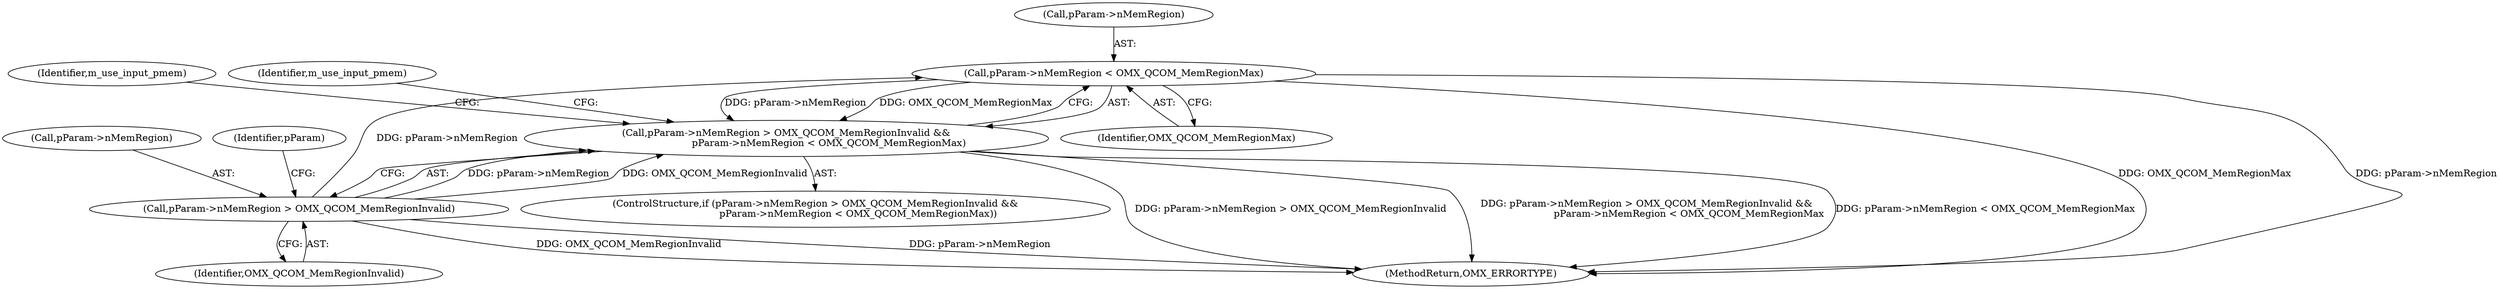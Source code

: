 digraph "0_Android_560ccdb509a7b86186fac0fce1b25bd9a3e6a6e8_7@pointer" {
"1002000" [label="(Call,pParam->nMemRegion < OMX_QCOM_MemRegionMax)"];
"1001995" [label="(Call,pParam->nMemRegion > OMX_QCOM_MemRegionInvalid)"];
"1001994" [label="(Call,pParam->nMemRegion > OMX_QCOM_MemRegionInvalid &&\n                            pParam->nMemRegion < OMX_QCOM_MemRegionMax)"];
"1001999" [label="(Identifier,OMX_QCOM_MemRegionInvalid)"];
"1001994" [label="(Call,pParam->nMemRegion > OMX_QCOM_MemRegionInvalid &&\n                            pParam->nMemRegion < OMX_QCOM_MemRegionMax)"];
"1002000" [label="(Call,pParam->nMemRegion < OMX_QCOM_MemRegionMax)"];
"1001995" [label="(Call,pParam->nMemRegion > OMX_QCOM_MemRegionInvalid)"];
"1001996" [label="(Call,pParam->nMemRegion)"];
"1002001" [label="(Call,pParam->nMemRegion)"];
"1002007" [label="(Identifier,m_use_input_pmem)"];
"1001993" [label="(ControlStructure,if (pParam->nMemRegion > OMX_QCOM_MemRegionInvalid &&\n                            pParam->nMemRegion < OMX_QCOM_MemRegionMax))"];
"1002012" [label="(Identifier,m_use_input_pmem)"];
"1002002" [label="(Identifier,pParam)"];
"1002913" [label="(MethodReturn,OMX_ERRORTYPE)"];
"1002004" [label="(Identifier,OMX_QCOM_MemRegionMax)"];
"1002000" -> "1001994"  [label="AST: "];
"1002000" -> "1002004"  [label="CFG: "];
"1002001" -> "1002000"  [label="AST: "];
"1002004" -> "1002000"  [label="AST: "];
"1001994" -> "1002000"  [label="CFG: "];
"1002000" -> "1002913"  [label="DDG: pParam->nMemRegion"];
"1002000" -> "1002913"  [label="DDG: OMX_QCOM_MemRegionMax"];
"1002000" -> "1001994"  [label="DDG: pParam->nMemRegion"];
"1002000" -> "1001994"  [label="DDG: OMX_QCOM_MemRegionMax"];
"1001995" -> "1002000"  [label="DDG: pParam->nMemRegion"];
"1001995" -> "1001994"  [label="AST: "];
"1001995" -> "1001999"  [label="CFG: "];
"1001996" -> "1001995"  [label="AST: "];
"1001999" -> "1001995"  [label="AST: "];
"1002002" -> "1001995"  [label="CFG: "];
"1001994" -> "1001995"  [label="CFG: "];
"1001995" -> "1002913"  [label="DDG: pParam->nMemRegion"];
"1001995" -> "1002913"  [label="DDG: OMX_QCOM_MemRegionInvalid"];
"1001995" -> "1001994"  [label="DDG: pParam->nMemRegion"];
"1001995" -> "1001994"  [label="DDG: OMX_QCOM_MemRegionInvalid"];
"1001994" -> "1001993"  [label="AST: "];
"1002007" -> "1001994"  [label="CFG: "];
"1002012" -> "1001994"  [label="CFG: "];
"1001994" -> "1002913"  [label="DDG: pParam->nMemRegion > OMX_QCOM_MemRegionInvalid &&\n                            pParam->nMemRegion < OMX_QCOM_MemRegionMax"];
"1001994" -> "1002913"  [label="DDG: pParam->nMemRegion < OMX_QCOM_MemRegionMax"];
"1001994" -> "1002913"  [label="DDG: pParam->nMemRegion > OMX_QCOM_MemRegionInvalid"];
}
